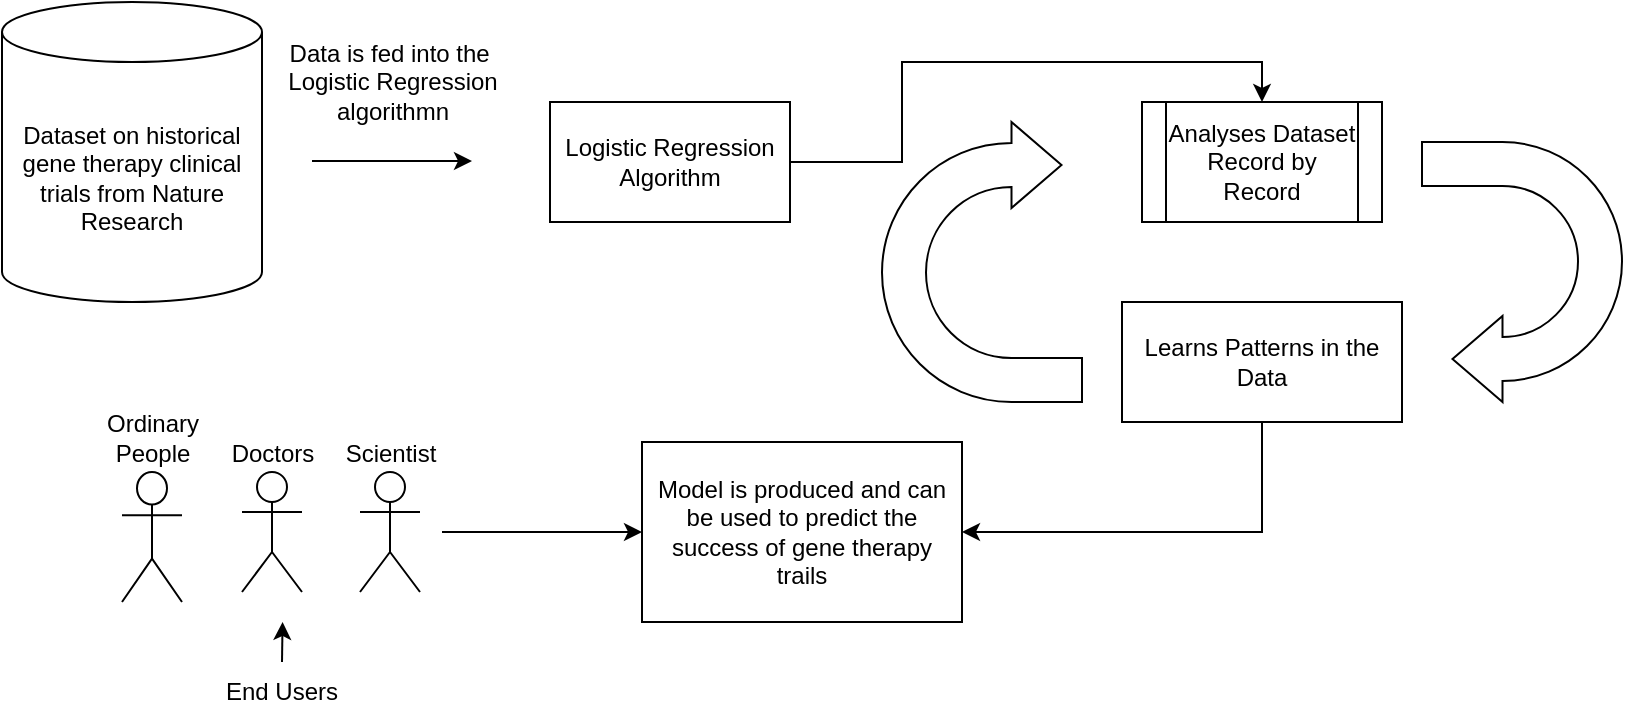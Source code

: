 <mxfile version="21.1.5" type="device">
  <diagram name="Page-1" id="5rpDBRcSpKlvXIvardVs">
    <mxGraphModel dx="1589" dy="454" grid="1" gridSize="10" guides="1" tooltips="1" connect="1" arrows="1" fold="1" page="1" pageScale="1" pageWidth="827" pageHeight="1169" math="0" shadow="0">
      <root>
        <mxCell id="0" />
        <mxCell id="1" parent="0" />
        <mxCell id="sbDM5teDACFF1bLWPAz8-1" value="Dataset on historical gene therapy clinical trials from Nature Research" style="shape=cylinder3;whiteSpace=wrap;html=1;boundedLbl=1;backgroundOutline=1;size=15;" vertex="1" parent="1">
          <mxGeometry x="-300" y="180" width="130" height="150" as="geometry" />
        </mxCell>
        <mxCell id="sbDM5teDACFF1bLWPAz8-2" value="Analyses Dataset Record by Record" style="shape=process;whiteSpace=wrap;html=1;backgroundOutline=1;" vertex="1" parent="1">
          <mxGeometry x="270" y="230" width="120" height="60" as="geometry" />
        </mxCell>
        <mxCell id="sbDM5teDACFF1bLWPAz8-3" value="" style="endArrow=classic;html=1;rounded=0;" edge="1" parent="1">
          <mxGeometry width="50" height="50" relative="1" as="geometry">
            <mxPoint x="-145" y="259.5" as="sourcePoint" />
            <mxPoint x="-65" y="259.5" as="targetPoint" />
          </mxGeometry>
        </mxCell>
        <mxCell id="sbDM5teDACFF1bLWPAz8-4" value="Data is fed into the&amp;nbsp;&lt;br&gt;Logistic Regression&lt;br&gt;algorithmn" style="text;html=1;align=center;verticalAlign=middle;resizable=0;points=[];autosize=1;strokeColor=none;fillColor=none;" vertex="1" parent="1">
          <mxGeometry x="-170" y="190" width="130" height="60" as="geometry" />
        </mxCell>
        <mxCell id="sbDM5teDACFF1bLWPAz8-26" style="edgeStyle=orthogonalEdgeStyle;rounded=0;orthogonalLoop=1;jettySize=auto;html=1;exitX=1;exitY=0.5;exitDx=0;exitDy=0;entryX=0.5;entryY=0;entryDx=0;entryDy=0;" edge="1" parent="1" source="sbDM5teDACFF1bLWPAz8-5" target="sbDM5teDACFF1bLWPAz8-2">
          <mxGeometry relative="1" as="geometry">
            <Array as="points">
              <mxPoint x="150" y="260" />
              <mxPoint x="150" y="210" />
              <mxPoint x="330" y="210" />
            </Array>
          </mxGeometry>
        </mxCell>
        <mxCell id="sbDM5teDACFF1bLWPAz8-5" value="Logistic Regression&lt;br&gt;Algorithm" style="rounded=0;whiteSpace=wrap;html=1;" vertex="1" parent="1">
          <mxGeometry x="-26" y="230" width="120" height="60" as="geometry" />
        </mxCell>
        <mxCell id="sbDM5teDACFF1bLWPAz8-25" style="edgeStyle=orthogonalEdgeStyle;rounded=0;orthogonalLoop=1;jettySize=auto;html=1;exitX=0.5;exitY=1;exitDx=0;exitDy=0;entryX=1;entryY=0.5;entryDx=0;entryDy=0;" edge="1" parent="1" source="sbDM5teDACFF1bLWPAz8-9" target="sbDM5teDACFF1bLWPAz8-15">
          <mxGeometry relative="1" as="geometry" />
        </mxCell>
        <mxCell id="sbDM5teDACFF1bLWPAz8-9" value="Learns Patterns in the Data" style="rounded=0;whiteSpace=wrap;html=1;" vertex="1" parent="1">
          <mxGeometry x="260" y="330" width="140" height="60" as="geometry" />
        </mxCell>
        <mxCell id="sbDM5teDACFF1bLWPAz8-12" value="" style="html=1;shadow=0;dashed=0;align=center;verticalAlign=middle;shape=mxgraph.arrows2.uTurnArrow;dy=11;arrowHead=43;dx2=25;rotation=-180;" vertex="1" parent="1">
          <mxGeometry x="410" y="250" width="100" height="130" as="geometry" />
        </mxCell>
        <mxCell id="sbDM5teDACFF1bLWPAz8-13" value="" style="html=1;shadow=0;dashed=0;align=center;verticalAlign=middle;shape=mxgraph.arrows2.uTurnArrow;dy=11;arrowHead=43;dx2=25;" vertex="1" parent="1">
          <mxGeometry x="140" y="240" width="100" height="140" as="geometry" />
        </mxCell>
        <mxCell id="sbDM5teDACFF1bLWPAz8-15" value="Model is produced and can be used to predict the success of gene therapy trails" style="rounded=0;whiteSpace=wrap;html=1;" vertex="1" parent="1">
          <mxGeometry x="20" y="400" width="160" height="90" as="geometry" />
        </mxCell>
        <mxCell id="sbDM5teDACFF1bLWPAz8-17" value="Doctors&lt;br&gt;" style="shape=umlActor;verticalLabelPosition=top;verticalAlign=bottom;html=1;outlineConnect=0;labelPosition=center;align=center;" vertex="1" parent="1">
          <mxGeometry x="-180" y="415" width="30" height="60" as="geometry" />
        </mxCell>
        <mxCell id="sbDM5teDACFF1bLWPAz8-18" value="Scientist&lt;br&gt;" style="shape=umlActor;verticalLabelPosition=top;verticalAlign=bottom;html=1;outlineConnect=0;labelPosition=center;align=center;" vertex="1" parent="1">
          <mxGeometry x="-121" y="415" width="30" height="60" as="geometry" />
        </mxCell>
        <mxCell id="sbDM5teDACFF1bLWPAz8-20" value="" style="endArrow=classic;html=1;rounded=0;entryX=0;entryY=0.5;entryDx=0;entryDy=0;" edge="1" parent="1" target="sbDM5teDACFF1bLWPAz8-15">
          <mxGeometry width="50" height="50" relative="1" as="geometry">
            <mxPoint x="-80" y="445" as="sourcePoint" />
            <mxPoint x="10" y="444.5" as="targetPoint" />
          </mxGeometry>
        </mxCell>
        <mxCell id="sbDM5teDACFF1bLWPAz8-21" value="Ordinary &lt;br&gt;People" style="shape=umlActor;verticalLabelPosition=top;verticalAlign=bottom;html=1;outlineConnect=0;labelPosition=center;align=center;" vertex="1" parent="1">
          <mxGeometry x="-240" y="415" width="30" height="65" as="geometry" />
        </mxCell>
        <mxCell id="sbDM5teDACFF1bLWPAz8-23" style="edgeStyle=orthogonalEdgeStyle;rounded=0;orthogonalLoop=1;jettySize=auto;html=1;exitX=0.5;exitY=0;exitDx=0;exitDy=0;" edge="1" parent="1" source="sbDM5teDACFF1bLWPAz8-22">
          <mxGeometry relative="1" as="geometry">
            <mxPoint x="-159.714" y="490" as="targetPoint" />
          </mxGeometry>
        </mxCell>
        <mxCell id="sbDM5teDACFF1bLWPAz8-22" value="End Users" style="text;html=1;strokeColor=none;fillColor=none;align=center;verticalAlign=middle;whiteSpace=wrap;rounded=0;" vertex="1" parent="1">
          <mxGeometry x="-190" y="510" width="60" height="30" as="geometry" />
        </mxCell>
      </root>
    </mxGraphModel>
  </diagram>
</mxfile>
